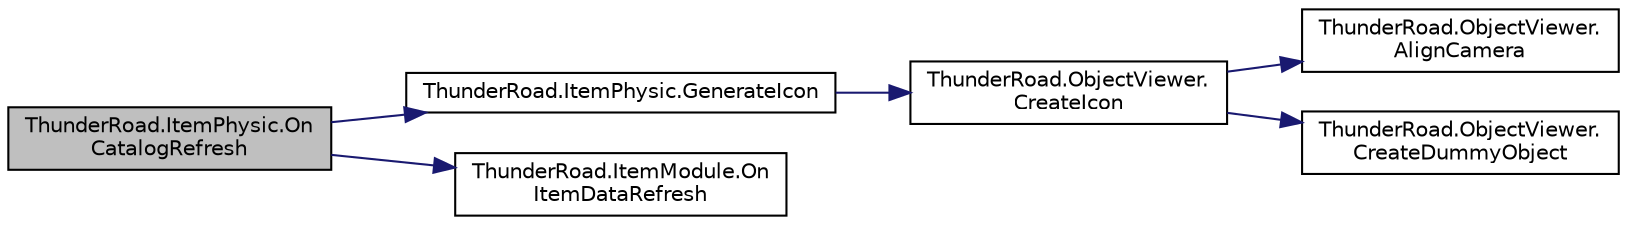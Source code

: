 digraph "ThunderRoad.ItemPhysic.OnCatalogRefresh"
{
 // LATEX_PDF_SIZE
  edge [fontname="Helvetica",fontsize="10",labelfontname="Helvetica",labelfontsize="10"];
  node [fontname="Helvetica",fontsize="10",shape=record];
  rankdir="LR";
  Node1 [label="ThunderRoad.ItemPhysic.On\lCatalogRefresh",height=0.2,width=0.4,color="black", fillcolor="grey75", style="filled", fontcolor="black",tooltip="Called when [catalog refresh]."];
  Node1 -> Node2 [color="midnightblue",fontsize="10",style="solid",fontname="Helvetica"];
  Node2 [label="ThunderRoad.ItemPhysic.GenerateIcon",height=0.2,width=0.4,color="black", fillcolor="white", style="filled",URL="$class_thunder_road_1_1_item_physic.html#aa2742191b81585e97bc8026f9c5ab65b",tooltip="Generates the icon."];
  Node2 -> Node3 [color="midnightblue",fontsize="10",style="solid",fontname="Helvetica"];
  Node3 [label="ThunderRoad.ObjectViewer.\lCreateIcon",height=0.2,width=0.4,color="black", fillcolor="white", style="filled",URL="$class_thunder_road_1_1_object_viewer.html#a5af9dfbea215e6f8ce99eb2fe4179fe4",tooltip="Creates the icon."];
  Node3 -> Node4 [color="midnightblue",fontsize="10",style="solid",fontname="Helvetica"];
  Node4 [label="ThunderRoad.ObjectViewer.\lAlignCamera",height=0.2,width=0.4,color="black", fillcolor="white", style="filled",URL="$class_thunder_road_1_1_object_viewer.html#a330c2583d66810211d702aa7d2ae75e6",tooltip="Aligns the camera."];
  Node3 -> Node5 [color="midnightblue",fontsize="10",style="solid",fontname="Helvetica"];
  Node5 [label="ThunderRoad.ObjectViewer.\lCreateDummyObject",height=0.2,width=0.4,color="black", fillcolor="white", style="filled",URL="$class_thunder_road_1_1_object_viewer.html#afae06c2ec2c8db7350617e48e6732f10",tooltip="Creates the dummy object."];
  Node1 -> Node6 [color="midnightblue",fontsize="10",style="solid",fontname="Helvetica"];
  Node6 [label="ThunderRoad.ItemModule.On\lItemDataRefresh",height=0.2,width=0.4,color="black", fillcolor="white", style="filled",URL="$class_thunder_road_1_1_item_module.html#a9c9043e88397fe89ee0525b180634bb0",tooltip="Called when [item data refresh]."];
}
